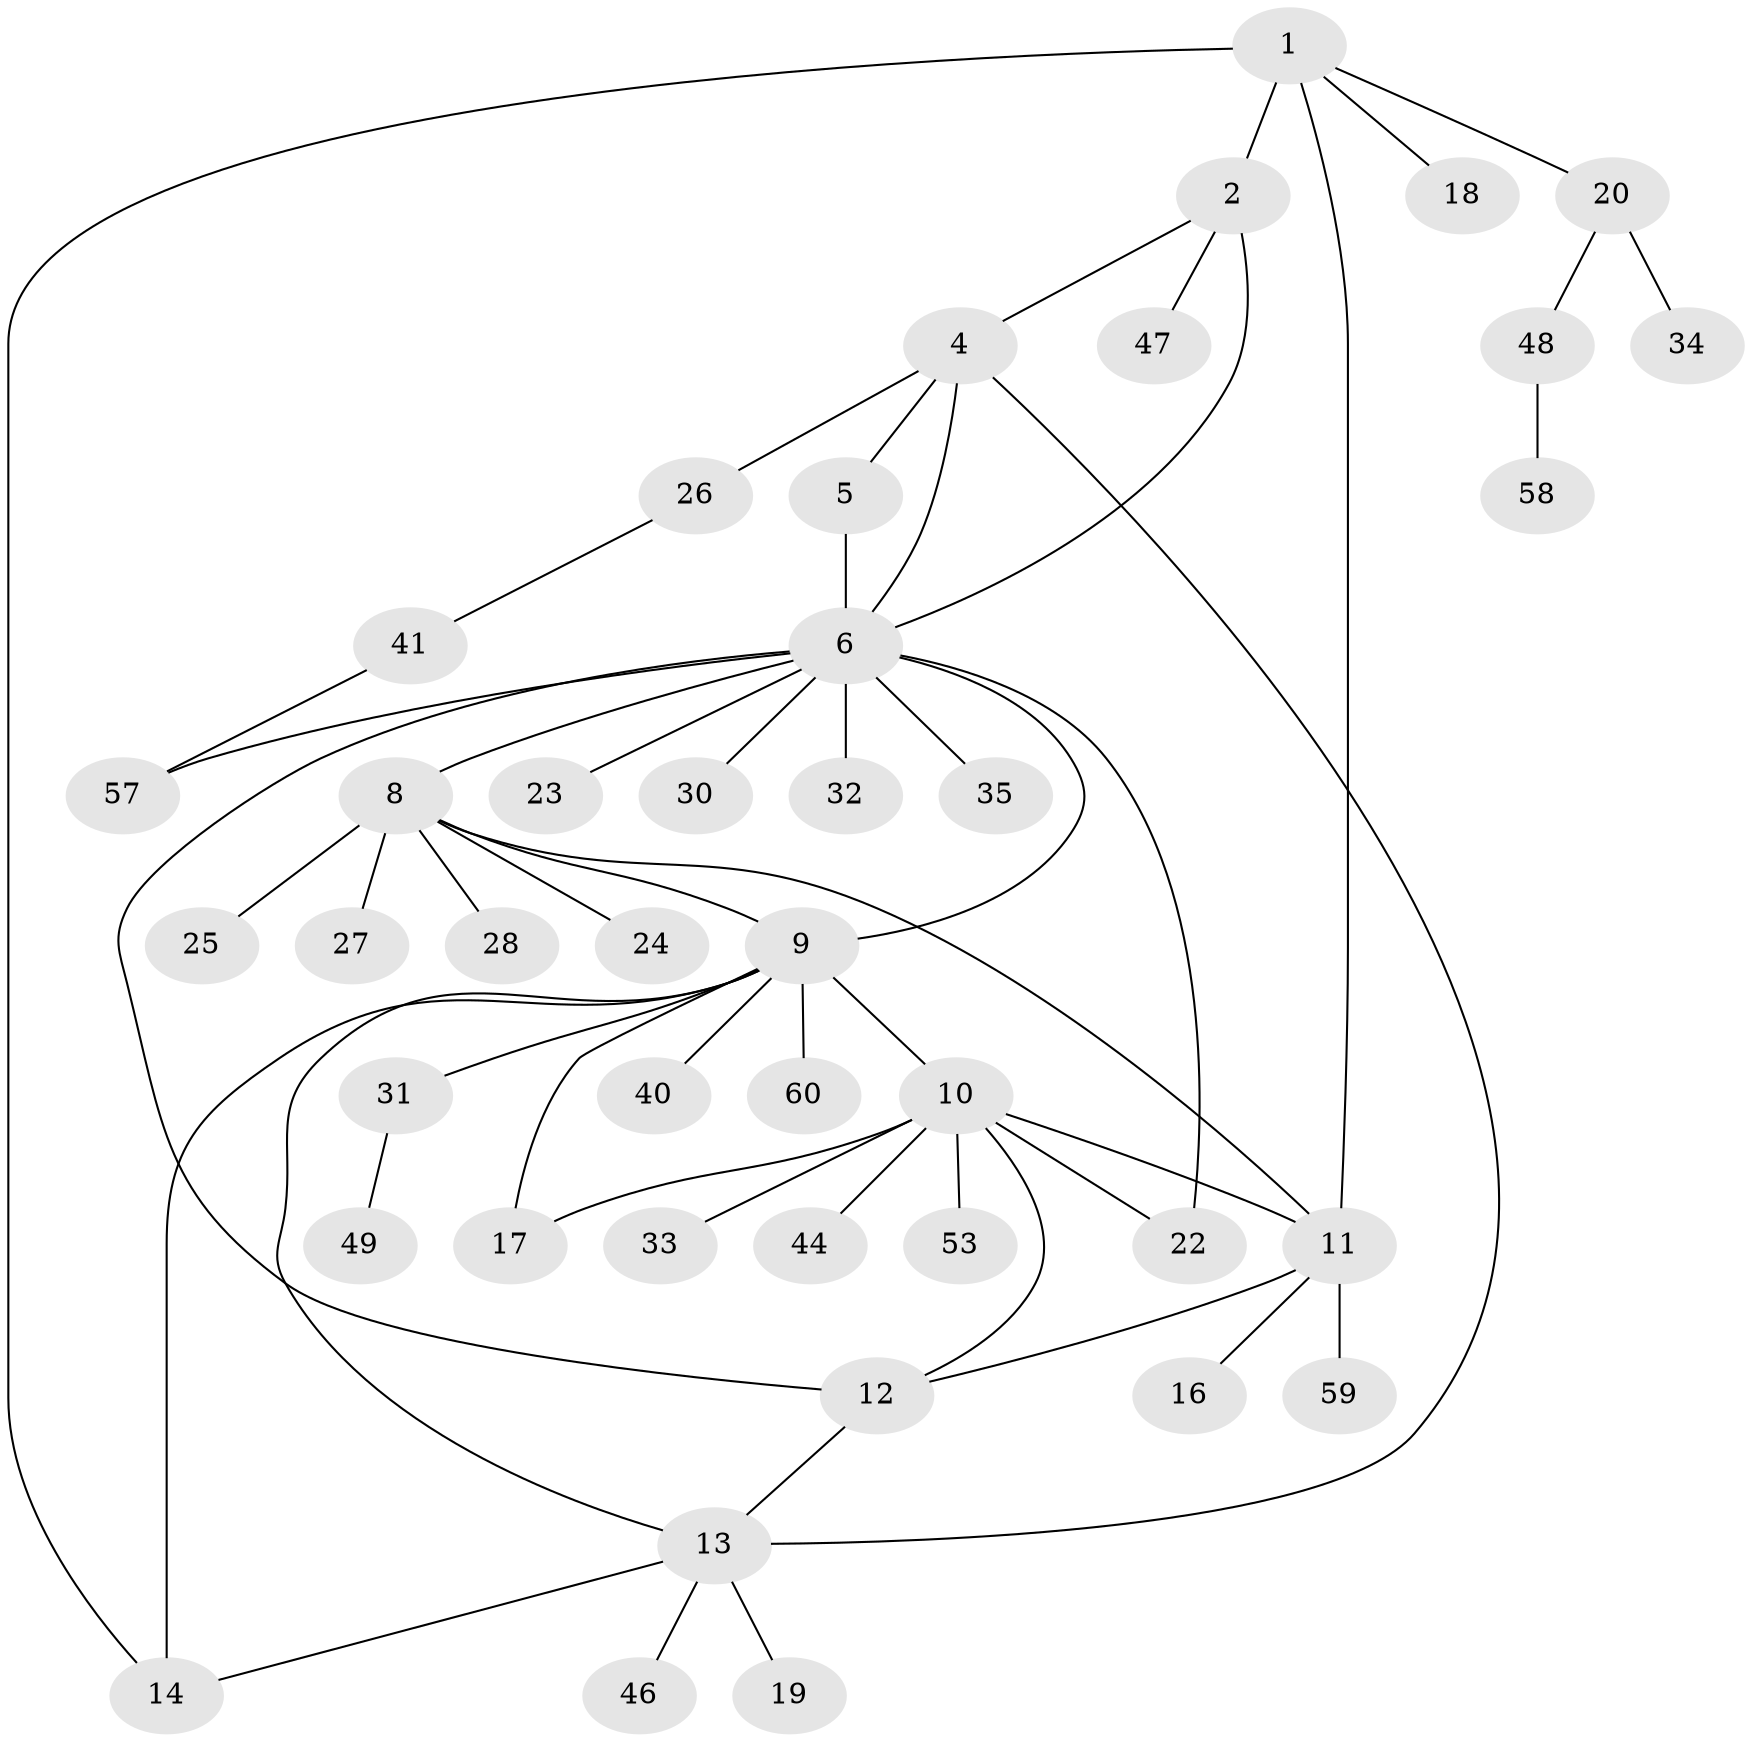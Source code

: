 // original degree distribution, {2: 0.20967741935483872, 5: 0.0967741935483871, 6: 0.04838709677419355, 3: 0.0967741935483871, 8: 0.03225806451612903, 7: 0.016129032258064516, 4: 0.03225806451612903, 1: 0.46774193548387094}
// Generated by graph-tools (version 1.1) at 2025/42/03/06/25 10:42:11]
// undirected, 42 vertices, 55 edges
graph export_dot {
graph [start="1"]
  node [color=gray90,style=filled];
  1 [super="+3"];
  2 [super="+39"];
  4;
  5 [super="+45"];
  6 [super="+7"];
  8 [super="+21"];
  9 [super="+15"];
  10 [super="+36"];
  11 [super="+29"];
  12 [super="+55"];
  13 [super="+38"];
  14 [super="+54"];
  16;
  17;
  18 [super="+37"];
  19;
  20;
  22 [super="+42"];
  23;
  24 [super="+56"];
  25;
  26;
  27;
  28;
  30;
  31;
  32 [super="+51"];
  33 [super="+61"];
  34 [super="+62"];
  35;
  40;
  41 [super="+43"];
  44;
  46;
  47;
  48 [super="+52"];
  49 [super="+50"];
  53;
  57;
  58;
  59;
  60;
  1 -- 2 [weight=2];
  1 -- 18;
  1 -- 20;
  1 -- 11;
  1 -- 14;
  2 -- 4;
  2 -- 6;
  2 -- 47;
  4 -- 5;
  4 -- 6;
  4 -- 13;
  4 -- 26;
  5 -- 6;
  6 -- 12;
  6 -- 23;
  6 -- 30;
  6 -- 32;
  6 -- 35;
  6 -- 22;
  6 -- 8;
  6 -- 9;
  6 -- 57;
  8 -- 9;
  8 -- 24;
  8 -- 28;
  8 -- 25;
  8 -- 11;
  8 -- 27;
  9 -- 10;
  9 -- 17;
  9 -- 40;
  9 -- 60;
  9 -- 13;
  9 -- 14;
  9 -- 31;
  10 -- 11;
  10 -- 12;
  10 -- 17;
  10 -- 22;
  10 -- 33;
  10 -- 44;
  10 -- 53;
  11 -- 12;
  11 -- 16;
  11 -- 59;
  12 -- 13;
  13 -- 14;
  13 -- 19;
  13 -- 46;
  20 -- 34;
  20 -- 48;
  26 -- 41;
  31 -- 49;
  41 -- 57;
  48 -- 58;
}
